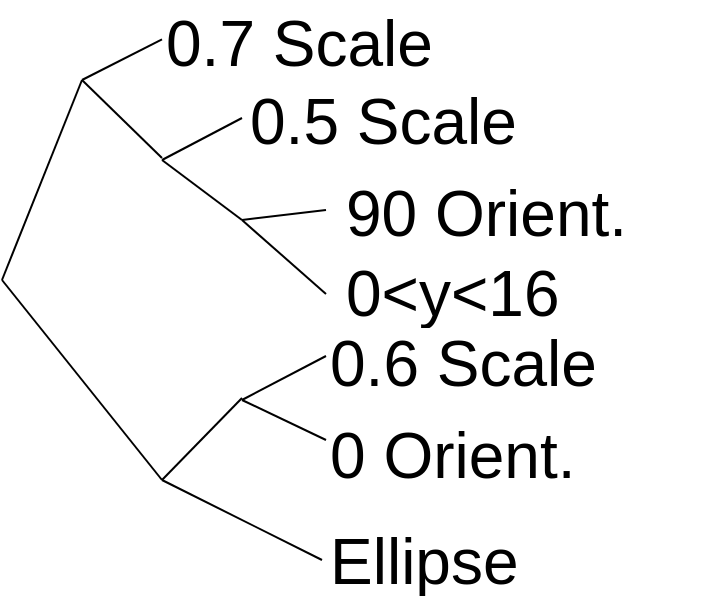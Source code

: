 <mxfile version="21.3.2" type="device">
  <diagram name="Page-1" id="NDewDQXh8GJ2ohnPGecQ">
    <mxGraphModel dx="690" dy="331" grid="1" gridSize="10" guides="1" tooltips="1" connect="1" arrows="1" fold="1" page="1" pageScale="1" pageWidth="400" pageHeight="300" math="0" shadow="0">
      <root>
        <mxCell id="0" />
        <mxCell id="1" parent="0" />
        <mxCell id="YE2acT_Aik6SvZDj6w7w-9" value="" style="endArrow=none;html=1;rounded=0;" parent="1" edge="1">
          <mxGeometry width="50" height="50" relative="1" as="geometry">
            <mxPoint x="80" y="40" as="sourcePoint" />
            <mxPoint x="120" y="79" as="targetPoint" />
          </mxGeometry>
        </mxCell>
        <mxCell id="YE2acT_Aik6SvZDj6w7w-12" value="" style="endArrow=none;html=1;rounded=0;" parent="1" edge="1">
          <mxGeometry width="50" height="50" relative="1" as="geometry">
            <mxPoint x="120" y="80" as="sourcePoint" />
            <mxPoint x="160" y="59" as="targetPoint" />
          </mxGeometry>
        </mxCell>
        <mxCell id="YE2acT_Aik6SvZDj6w7w-13" value="" style="endArrow=none;html=1;rounded=0;" parent="1" edge="1">
          <mxGeometry width="50" height="50" relative="1" as="geometry">
            <mxPoint x="40" y="140" as="sourcePoint" />
            <mxPoint x="120" y="240" as="targetPoint" />
          </mxGeometry>
        </mxCell>
        <mxCell id="YE2acT_Aik6SvZDj6w7w-15" value="" style="endArrow=none;html=1;rounded=0;" parent="1" edge="1">
          <mxGeometry width="50" height="50" relative="1" as="geometry">
            <mxPoint x="120" y="240" as="sourcePoint" />
            <mxPoint x="200" y="280" as="targetPoint" />
          </mxGeometry>
        </mxCell>
        <mxCell id="YE2acT_Aik6SvZDj6w7w-19" value="" style="endArrow=none;html=1;rounded=0;" parent="1" edge="1">
          <mxGeometry width="50" height="50" relative="1" as="geometry">
            <mxPoint x="120" y="240" as="sourcePoint" />
            <mxPoint x="160" y="199" as="targetPoint" />
          </mxGeometry>
        </mxCell>
        <mxCell id="YE2acT_Aik6SvZDj6w7w-21" value="" style="endArrow=none;html=1;rounded=0;" parent="1" edge="1">
          <mxGeometry width="50" height="50" relative="1" as="geometry">
            <mxPoint x="160" y="200" as="sourcePoint" />
            <mxPoint x="202" y="178" as="targetPoint" />
          </mxGeometry>
        </mxCell>
        <mxCell id="YE2acT_Aik6SvZDj6w7w-22" value="" style="endArrow=none;html=1;rounded=0;" parent="1" edge="1">
          <mxGeometry width="50" height="50" relative="1" as="geometry">
            <mxPoint x="160" y="200" as="sourcePoint" />
            <mxPoint x="202" y="220" as="targetPoint" />
          </mxGeometry>
        </mxCell>
        <UserObject label="&lt;font style=&quot;font-size: 32px;&quot;&gt;0.7 Scale&lt;/font&gt;" placeholders="1" name="Variable" id="YE2acT_Aik6SvZDj6w7w-23">
          <mxCell style="text;html=1;strokeColor=none;fillColor=none;align=left;verticalAlign=middle;whiteSpace=wrap;overflow=hidden;" parent="1" vertex="1">
            <mxGeometry x="120" width="160" height="40" as="geometry" />
          </mxCell>
        </UserObject>
        <UserObject label="&lt;font style=&quot;font-size: 32px;&quot;&gt;0.5 Scale&lt;/font&gt;" placeholders="1" name="Variable" id="YE2acT_Aik6SvZDj6w7w-24">
          <mxCell style="text;html=1;strokeColor=none;fillColor=none;align=left;verticalAlign=middle;whiteSpace=wrap;overflow=hidden;" parent="1" vertex="1">
            <mxGeometry x="162" y="39" width="168" height="40" as="geometry" />
          </mxCell>
        </UserObject>
        <UserObject label="&lt;font style=&quot;font-size: 32px;&quot;&gt;90 Orient.&lt;/font&gt;" placeholders="1" name="Variable" id="YE2acT_Aik6SvZDj6w7w-27">
          <mxCell style="text;html=1;strokeColor=none;fillColor=none;align=left;verticalAlign=middle;whiteSpace=wrap;overflow=hidden;" parent="1" vertex="1">
            <mxGeometry x="210" y="85" width="180" height="40" as="geometry" />
          </mxCell>
        </UserObject>
        <UserObject label="&lt;font style=&quot;font-size: 32px;&quot;&gt;0&amp;lt;y&amp;lt;16&lt;/font&gt;" placeholders="1" name="Variable" id="YE2acT_Aik6SvZDj6w7w-28">
          <mxCell style="text;html=1;strokeColor=none;fillColor=none;align=left;verticalAlign=middle;whiteSpace=wrap;overflow=hidden;" parent="1" vertex="1">
            <mxGeometry x="210" y="125" width="158" height="40" as="geometry" />
          </mxCell>
        </UserObject>
        <UserObject label="&lt;font style=&quot;font-size: 32px;&quot;&gt;0.6 Scale&lt;/font&gt;" placeholders="1" name="Variable" id="YE2acT_Aik6SvZDj6w7w-29">
          <mxCell style="text;html=1;strokeColor=none;fillColor=none;align=left;verticalAlign=middle;whiteSpace=wrap;overflow=hidden;" parent="1" vertex="1">
            <mxGeometry x="202" y="160" width="158" height="38" as="geometry" />
          </mxCell>
        </UserObject>
        <UserObject label="&lt;font style=&quot;font-size: 32px;&quot;&gt;0 Orient.&lt;/font&gt;" placeholders="1" name="Variable" id="YE2acT_Aik6SvZDj6w7w-30">
          <mxCell style="text;html=1;strokeColor=none;fillColor=none;align=left;verticalAlign=middle;whiteSpace=wrap;overflow=hidden;" parent="1" vertex="1">
            <mxGeometry x="202" y="206" width="178" height="40" as="geometry" />
          </mxCell>
        </UserObject>
        <UserObject label="&lt;font style=&quot;font-size: 32px;&quot;&gt;Ellipse&lt;/font&gt;" placeholders="1" name="Variable" id="YE2acT_Aik6SvZDj6w7w-31">
          <mxCell style="text;html=1;strokeColor=none;fillColor=none;align=left;verticalAlign=middle;whiteSpace=wrap;overflow=hidden;" parent="1" vertex="1">
            <mxGeometry x="202" y="259" width="178" height="40" as="geometry" />
          </mxCell>
        </UserObject>
        <mxCell id="SKL-9wkk1XOe3xGcuQ99-1" value="" style="endArrow=none;html=1;rounded=0;" parent="1" edge="1">
          <mxGeometry width="50" height="50" relative="1" as="geometry">
            <mxPoint x="40" y="140" as="sourcePoint" />
            <mxPoint x="80" y="40" as="targetPoint" />
          </mxGeometry>
        </mxCell>
        <mxCell id="SKL-9wkk1XOe3xGcuQ99-3" value="" style="endArrow=none;html=1;rounded=0;" parent="1" edge="1">
          <mxGeometry width="50" height="50" relative="1" as="geometry">
            <mxPoint x="80" y="40" as="sourcePoint" />
            <mxPoint x="120" y="19.7" as="targetPoint" />
          </mxGeometry>
        </mxCell>
        <mxCell id="SKL-9wkk1XOe3xGcuQ99-4" value="" style="endArrow=none;html=1;rounded=0;" parent="1" edge="1">
          <mxGeometry width="50" height="50" relative="1" as="geometry">
            <mxPoint x="120" y="80" as="sourcePoint" />
            <mxPoint x="160" y="110" as="targetPoint" />
          </mxGeometry>
        </mxCell>
        <mxCell id="SKL-9wkk1XOe3xGcuQ99-5" value="" style="endArrow=none;html=1;rounded=0;" parent="1" edge="1">
          <mxGeometry width="50" height="50" relative="1" as="geometry">
            <mxPoint x="160" y="110" as="sourcePoint" />
            <mxPoint x="202" y="105" as="targetPoint" />
          </mxGeometry>
        </mxCell>
        <mxCell id="SKL-9wkk1XOe3xGcuQ99-6" value="" style="endArrow=none;html=1;rounded=0;" parent="1" edge="1">
          <mxGeometry width="50" height="50" relative="1" as="geometry">
            <mxPoint x="160" y="110" as="sourcePoint" />
            <mxPoint x="202" y="147" as="targetPoint" />
          </mxGeometry>
        </mxCell>
      </root>
    </mxGraphModel>
  </diagram>
</mxfile>
